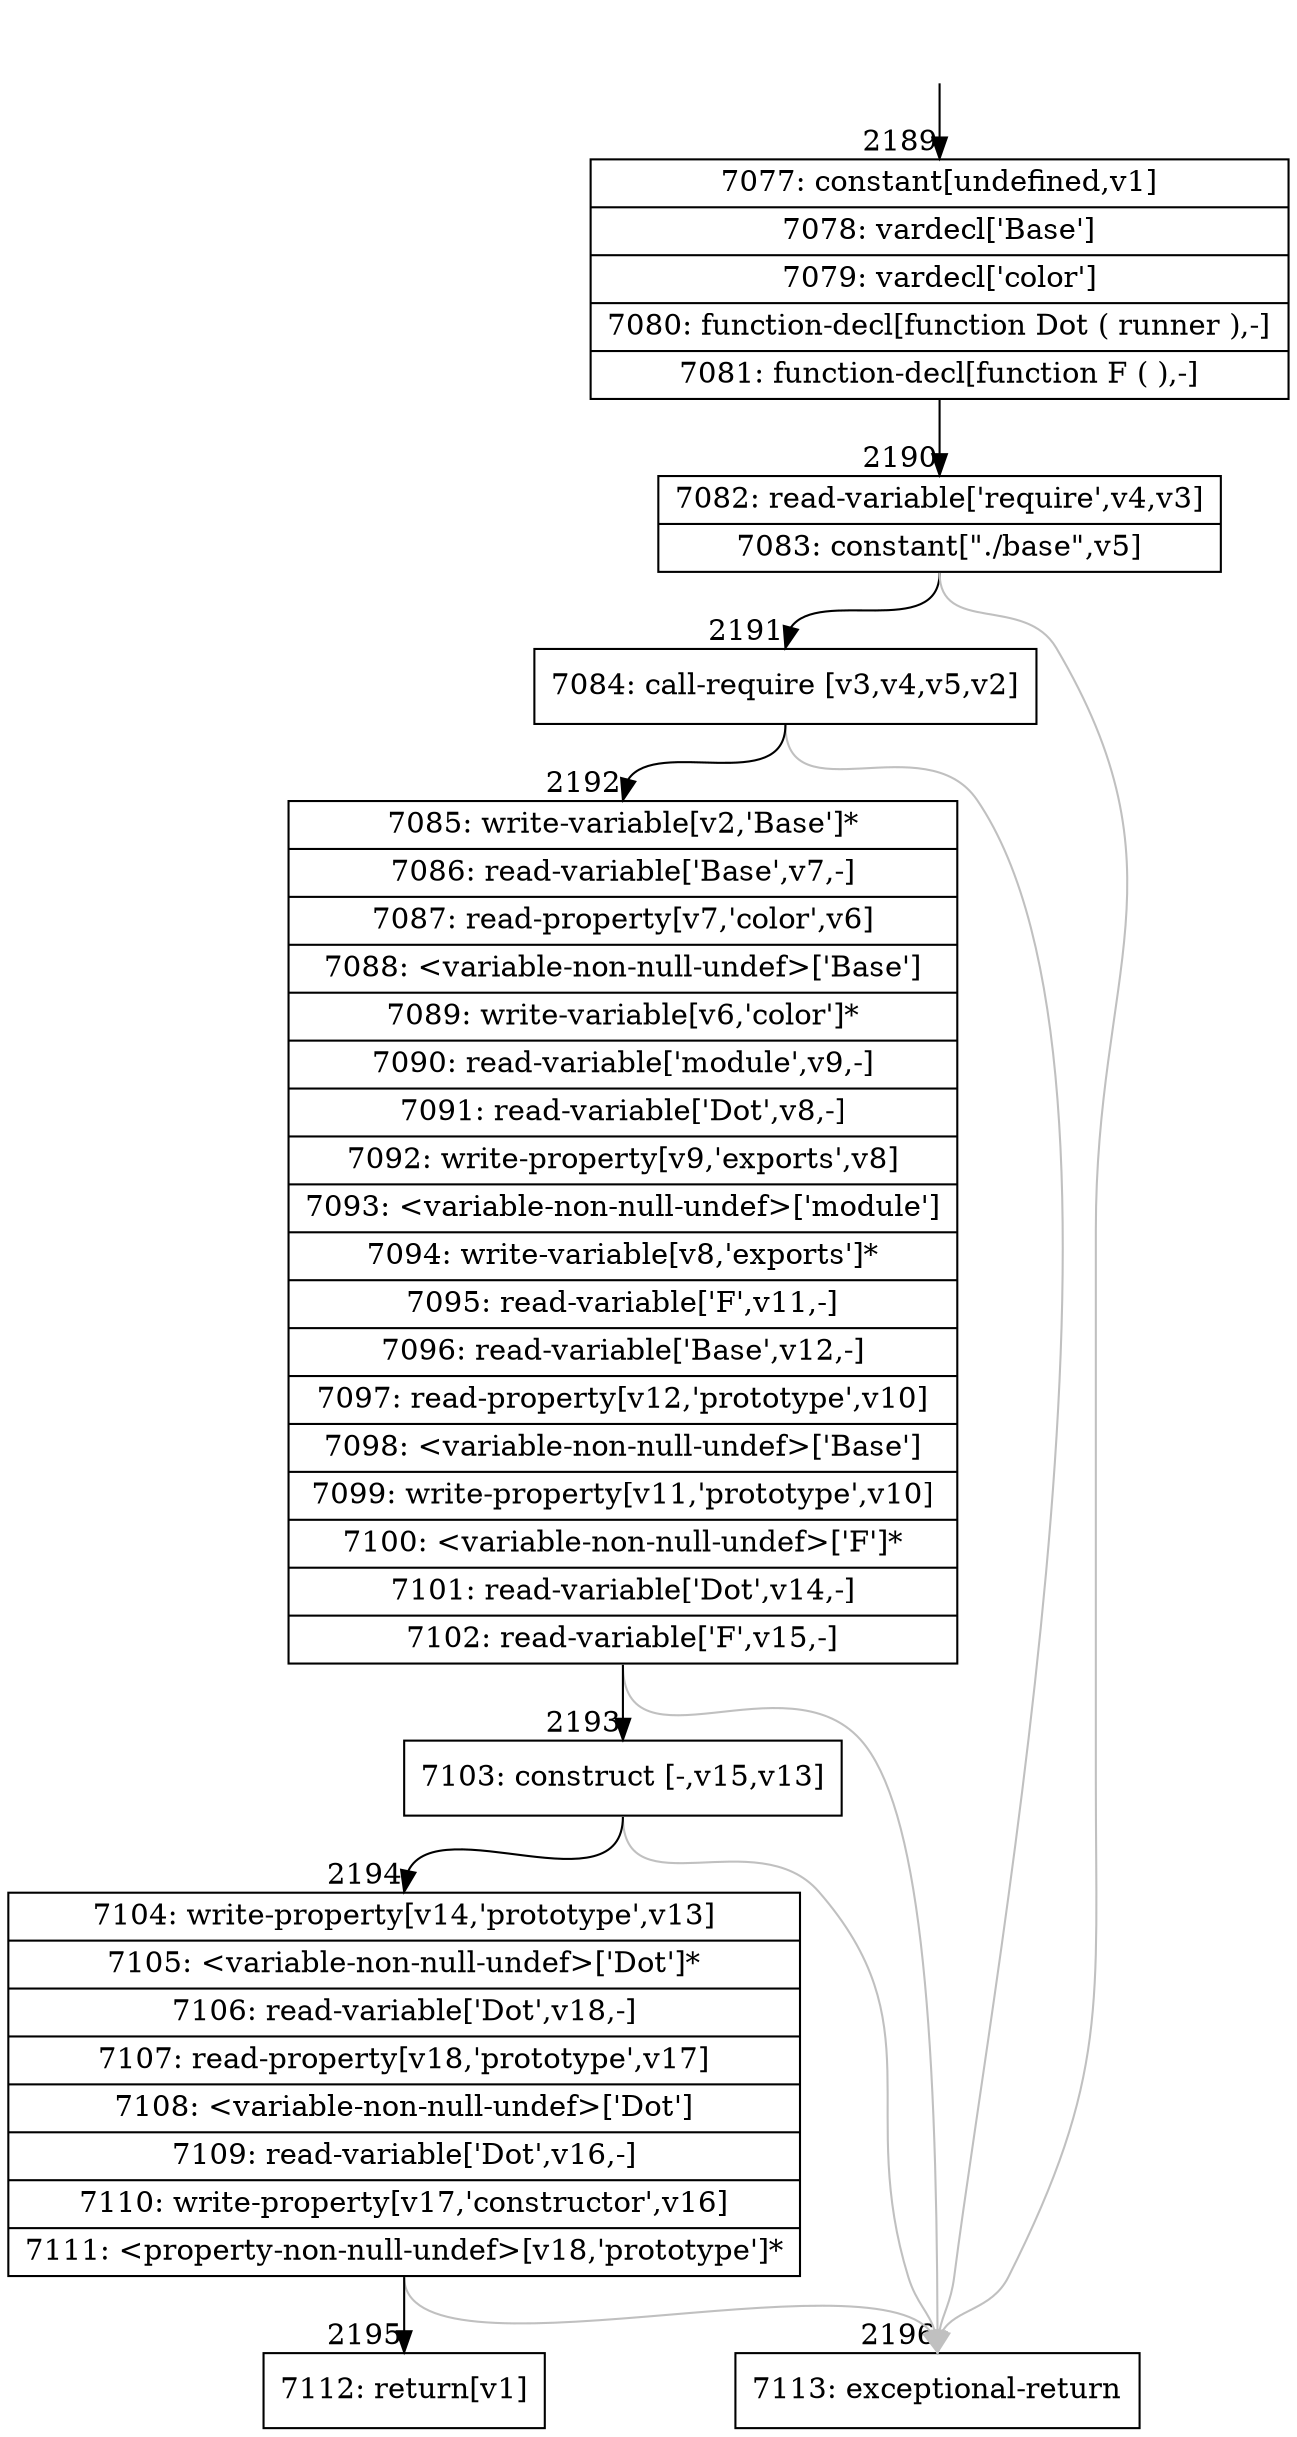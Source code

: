 digraph {
rankdir="TD"
BB_entry188[shape=none,label=""];
BB_entry188 -> BB2189 [tailport=s, headport=n, headlabel="    2189"]
BB2189 [shape=record label="{7077: constant[undefined,v1]|7078: vardecl['Base']|7079: vardecl['color']|7080: function-decl[function Dot ( runner ),-]|7081: function-decl[function F ( ),-]}" ] 
BB2189 -> BB2190 [tailport=s, headport=n, headlabel="      2190"]
BB2190 [shape=record label="{7082: read-variable['require',v4,v3]|7083: constant[\"./base\",v5]}" ] 
BB2190 -> BB2191 [tailport=s, headport=n, headlabel="      2191"]
BB2190 -> BB2196 [tailport=s, headport=n, color=gray, headlabel="      2196"]
BB2191 [shape=record label="{7084: call-require [v3,v4,v5,v2]}" ] 
BB2191 -> BB2192 [tailport=s, headport=n, headlabel="      2192"]
BB2191 -> BB2196 [tailport=s, headport=n, color=gray]
BB2192 [shape=record label="{7085: write-variable[v2,'Base']*|7086: read-variable['Base',v7,-]|7087: read-property[v7,'color',v6]|7088: \<variable-non-null-undef\>['Base']|7089: write-variable[v6,'color']*|7090: read-variable['module',v9,-]|7091: read-variable['Dot',v8,-]|7092: write-property[v9,'exports',v8]|7093: \<variable-non-null-undef\>['module']|7094: write-variable[v8,'exports']*|7095: read-variable['F',v11,-]|7096: read-variable['Base',v12,-]|7097: read-property[v12,'prototype',v10]|7098: \<variable-non-null-undef\>['Base']|7099: write-property[v11,'prototype',v10]|7100: \<variable-non-null-undef\>['F']*|7101: read-variable['Dot',v14,-]|7102: read-variable['F',v15,-]}" ] 
BB2192 -> BB2193 [tailport=s, headport=n, headlabel="      2193"]
BB2192 -> BB2196 [tailport=s, headport=n, color=gray]
BB2193 [shape=record label="{7103: construct [-,v15,v13]}" ] 
BB2193 -> BB2194 [tailport=s, headport=n, headlabel="      2194"]
BB2193 -> BB2196 [tailport=s, headport=n, color=gray]
BB2194 [shape=record label="{7104: write-property[v14,'prototype',v13]|7105: \<variable-non-null-undef\>['Dot']*|7106: read-variable['Dot',v18,-]|7107: read-property[v18,'prototype',v17]|7108: \<variable-non-null-undef\>['Dot']|7109: read-variable['Dot',v16,-]|7110: write-property[v17,'constructor',v16]|7111: \<property-non-null-undef\>[v18,'prototype']*}" ] 
BB2194 -> BB2195 [tailport=s, headport=n, headlabel="      2195"]
BB2194 -> BB2196 [tailport=s, headport=n, color=gray]
BB2195 [shape=record label="{7112: return[v1]}" ] 
BB2196 [shape=record label="{7113: exceptional-return}" ] 
//#$~ 2588
}
